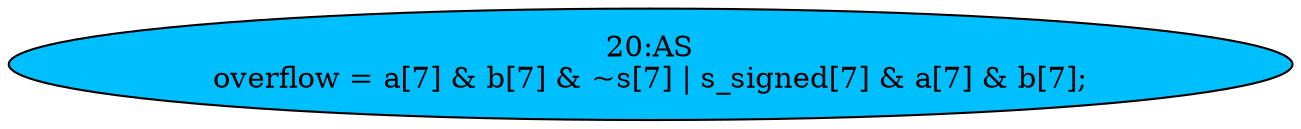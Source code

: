 strict digraph "" {
	node [label="\N"];
	"20:AS"	[ast="<pyverilog.vparser.ast.Assign object at 0x7f5b08965690>",
		def_var="['overflow']",
		fillcolor=deepskyblue,
		label="20:AS
overflow = a[7] & b[7] & ~s[7] | s_signed[7] & a[7] & b[7];",
		statements="[]",
		style=filled,
		typ=Assign,
		use_var="['a', 'b', 's', 's_signed', 'a', 'b']"];
}
